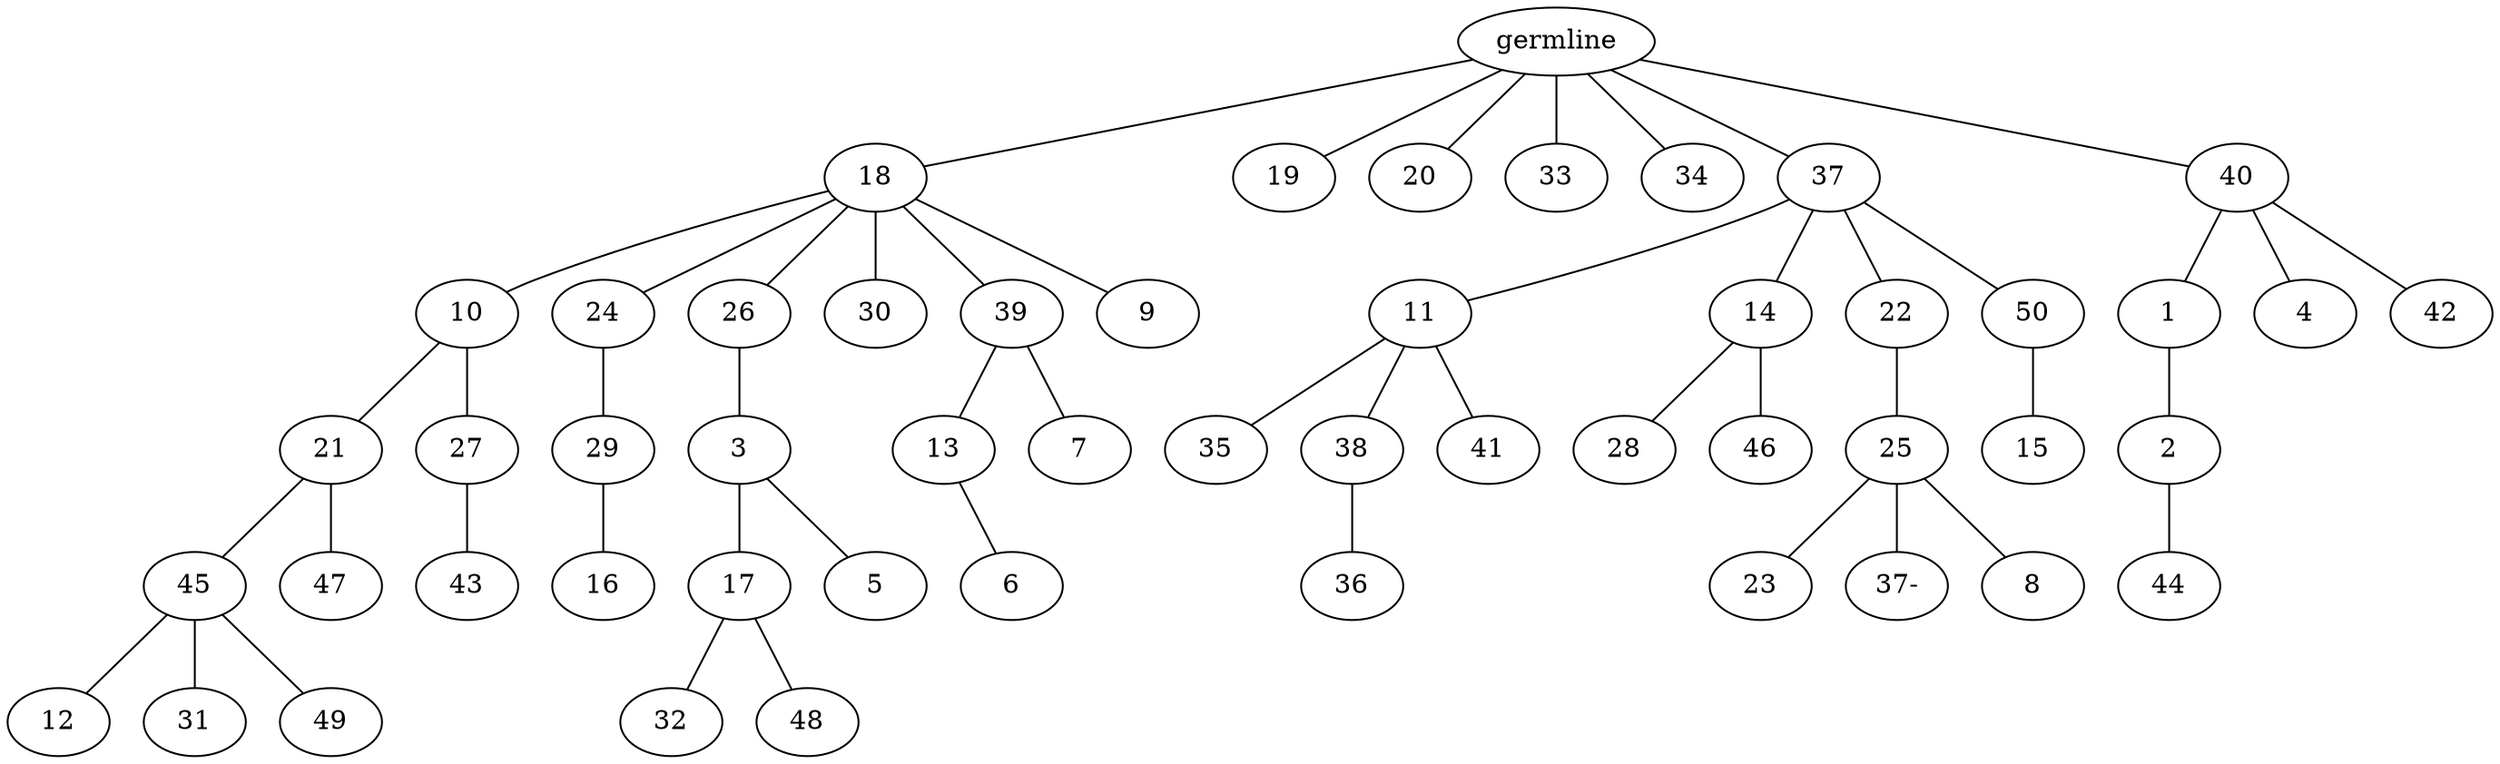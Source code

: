 graph tree {
    "140119109996160" [label="germline"];
    "140119109940080" [label="18"];
    "140119109893136" [label="10"];
    "140119109892224" [label="21"];
    "140119109892128" [label="45"];
    "140119109892608" [label="12"];
    "140119109891360" [label="31"];
    "140119109892032" [label="49"];
    "140119109893520" [label="47"];
    "140119109891264" [label="27"];
    "140119109890736" [label="43"];
    "140119109892512" [label="24"];
    "140119109892320" [label="29"];
    "140119109892656" [label="16"];
    "140119109890832" [label="26"];
    "140119109890640" [label="3"];
    "140119109893616" [label="17"];
    "140119109891936" [label="32"];
    "140119109890928" [label="48"];
    "140119109893712" [label="5"];
    "140119109890352" [label="30"];
    "140119109891648" [label="39"];
    "140119109892272" [label="13"];
    "140119110232960" [label="6"];
    "140119109892416" [label="7"];
    "140119109894000" [label="9"];
    "140119109939552" [label="19"];
    "140119109941040" [label="20"];
    "140119109939936" [label="33"];
    "140119109893568" [label="34"];
    "140119109892896" [label="37"];
    "140119110233728" [label="11"];
    "140119111109312" [label="35"];
    "140119111109888" [label="38"];
    "140119110169504" [label="36"];
    "140119111106864" [label="41"];
    "140119110233536" [label="14"];
    "140119110171856" [label="28"];
    "140119110170176" [label="46"];
    "140119110234016" [label="22"];
    "140119110169552" [label="25"];
    "140119110171040" [label="23"];
    "140119111107776" [label="37-"];
    "140119110172240" [label="8"];
    "140119110232096" [label="50"];
    "140119110171280" [label="15"];
    "140119111110080" [label="40"];
    "140119110171712" [label="1"];
    "140119110171232" [label="2"];
    "140119110168928" [label="44"];
    "140119110169696" [label="4"];
    "140119110169744" [label="42"];
    "140119109996160" -- "140119109940080";
    "140119109996160" -- "140119109939552";
    "140119109996160" -- "140119109941040";
    "140119109996160" -- "140119109939936";
    "140119109996160" -- "140119109893568";
    "140119109996160" -- "140119109892896";
    "140119109996160" -- "140119111110080";
    "140119109940080" -- "140119109893136";
    "140119109940080" -- "140119109892512";
    "140119109940080" -- "140119109890832";
    "140119109940080" -- "140119109890352";
    "140119109940080" -- "140119109891648";
    "140119109940080" -- "140119109894000";
    "140119109893136" -- "140119109892224";
    "140119109893136" -- "140119109891264";
    "140119109892224" -- "140119109892128";
    "140119109892224" -- "140119109893520";
    "140119109892128" -- "140119109892608";
    "140119109892128" -- "140119109891360";
    "140119109892128" -- "140119109892032";
    "140119109891264" -- "140119109890736";
    "140119109892512" -- "140119109892320";
    "140119109892320" -- "140119109892656";
    "140119109890832" -- "140119109890640";
    "140119109890640" -- "140119109893616";
    "140119109890640" -- "140119109893712";
    "140119109893616" -- "140119109891936";
    "140119109893616" -- "140119109890928";
    "140119109891648" -- "140119109892272";
    "140119109891648" -- "140119109892416";
    "140119109892272" -- "140119110232960";
    "140119109892896" -- "140119110233728";
    "140119109892896" -- "140119110233536";
    "140119109892896" -- "140119110234016";
    "140119109892896" -- "140119110232096";
    "140119110233728" -- "140119111109312";
    "140119110233728" -- "140119111109888";
    "140119110233728" -- "140119111106864";
    "140119111109888" -- "140119110169504";
    "140119110233536" -- "140119110171856";
    "140119110233536" -- "140119110170176";
    "140119110234016" -- "140119110169552";
    "140119110169552" -- "140119110171040";
    "140119110169552" -- "140119111107776";
    "140119110169552" -- "140119110172240";
    "140119110232096" -- "140119110171280";
    "140119111110080" -- "140119110171712";
    "140119111110080" -- "140119110169696";
    "140119111110080" -- "140119110169744";
    "140119110171712" -- "140119110171232";
    "140119110171232" -- "140119110168928";
}
